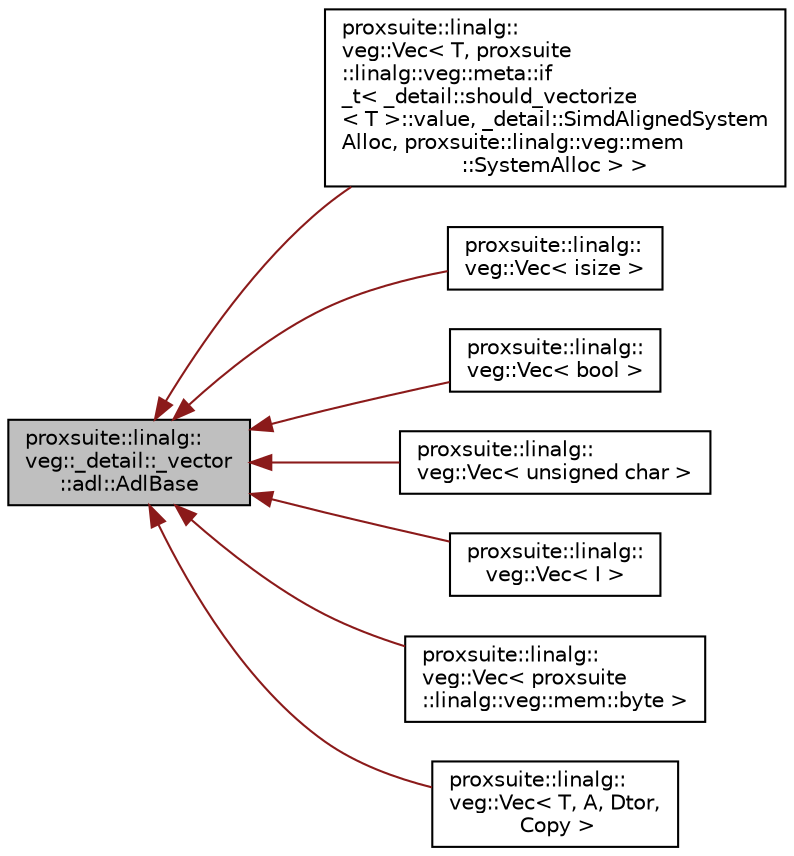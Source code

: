 digraph "proxsuite::linalg::veg::_detail::_vector::adl::AdlBase"
{
 // LATEX_PDF_SIZE
  bgcolor="transparent";
  edge [fontname="Helvetica",fontsize="10",labelfontname="Helvetica",labelfontsize="10"];
  node [fontname="Helvetica",fontsize="10",shape=record];
  rankdir="LR";
  Node1 [label="proxsuite::linalg::\lveg::_detail::_vector\l::adl::AdlBase",height=0.2,width=0.4,color="black", fillcolor="grey75", style="filled", fontcolor="black",tooltip=" "];
  Node1 -> Node2 [dir="back",color="firebrick4",fontsize="10",style="solid",fontname="Helvetica"];
  Node2 [label="proxsuite::linalg::\lveg::Vec\< T, proxsuite\l::linalg::veg::meta::if\l_t\< _detail::should_vectorize\l\< T \>::value, _detail::SimdAlignedSystem\lAlloc, proxsuite::linalg::veg::mem\l::SystemAlloc \> \>",height=0.2,width=0.4,color="black",URL="$structproxsuite_1_1linalg_1_1veg_1_1_vec.html",tooltip=" "];
  Node1 -> Node3 [dir="back",color="firebrick4",fontsize="10",style="solid",fontname="Helvetica"];
  Node3 [label="proxsuite::linalg::\lveg::Vec\< isize \>",height=0.2,width=0.4,color="black",URL="$structproxsuite_1_1linalg_1_1veg_1_1_vec.html",tooltip=" "];
  Node1 -> Node4 [dir="back",color="firebrick4",fontsize="10",style="solid",fontname="Helvetica"];
  Node4 [label="proxsuite::linalg::\lveg::Vec\< bool \>",height=0.2,width=0.4,color="black",URL="$structproxsuite_1_1linalg_1_1veg_1_1_vec.html",tooltip=" "];
  Node1 -> Node5 [dir="back",color="firebrick4",fontsize="10",style="solid",fontname="Helvetica"];
  Node5 [label="proxsuite::linalg::\lveg::Vec\< unsigned char \>",height=0.2,width=0.4,color="black",URL="$structproxsuite_1_1linalg_1_1veg_1_1_vec.html",tooltip=" "];
  Node1 -> Node6 [dir="back",color="firebrick4",fontsize="10",style="solid",fontname="Helvetica"];
  Node6 [label="proxsuite::linalg::\lveg::Vec\< I \>",height=0.2,width=0.4,color="black",URL="$structproxsuite_1_1linalg_1_1veg_1_1_vec.html",tooltip=" "];
  Node1 -> Node7 [dir="back",color="firebrick4",fontsize="10",style="solid",fontname="Helvetica"];
  Node7 [label="proxsuite::linalg::\lveg::Vec\< proxsuite\l::linalg::veg::mem::byte \>",height=0.2,width=0.4,color="black",URL="$structproxsuite_1_1linalg_1_1veg_1_1_vec.html",tooltip=" "];
  Node1 -> Node8 [dir="back",color="firebrick4",fontsize="10",style="solid",fontname="Helvetica"];
  Node8 [label="proxsuite::linalg::\lveg::Vec\< T, A, Dtor,\l Copy \>",height=0.2,width=0.4,color="black",URL="$structproxsuite_1_1linalg_1_1veg_1_1_vec.html",tooltip=" "];
}
